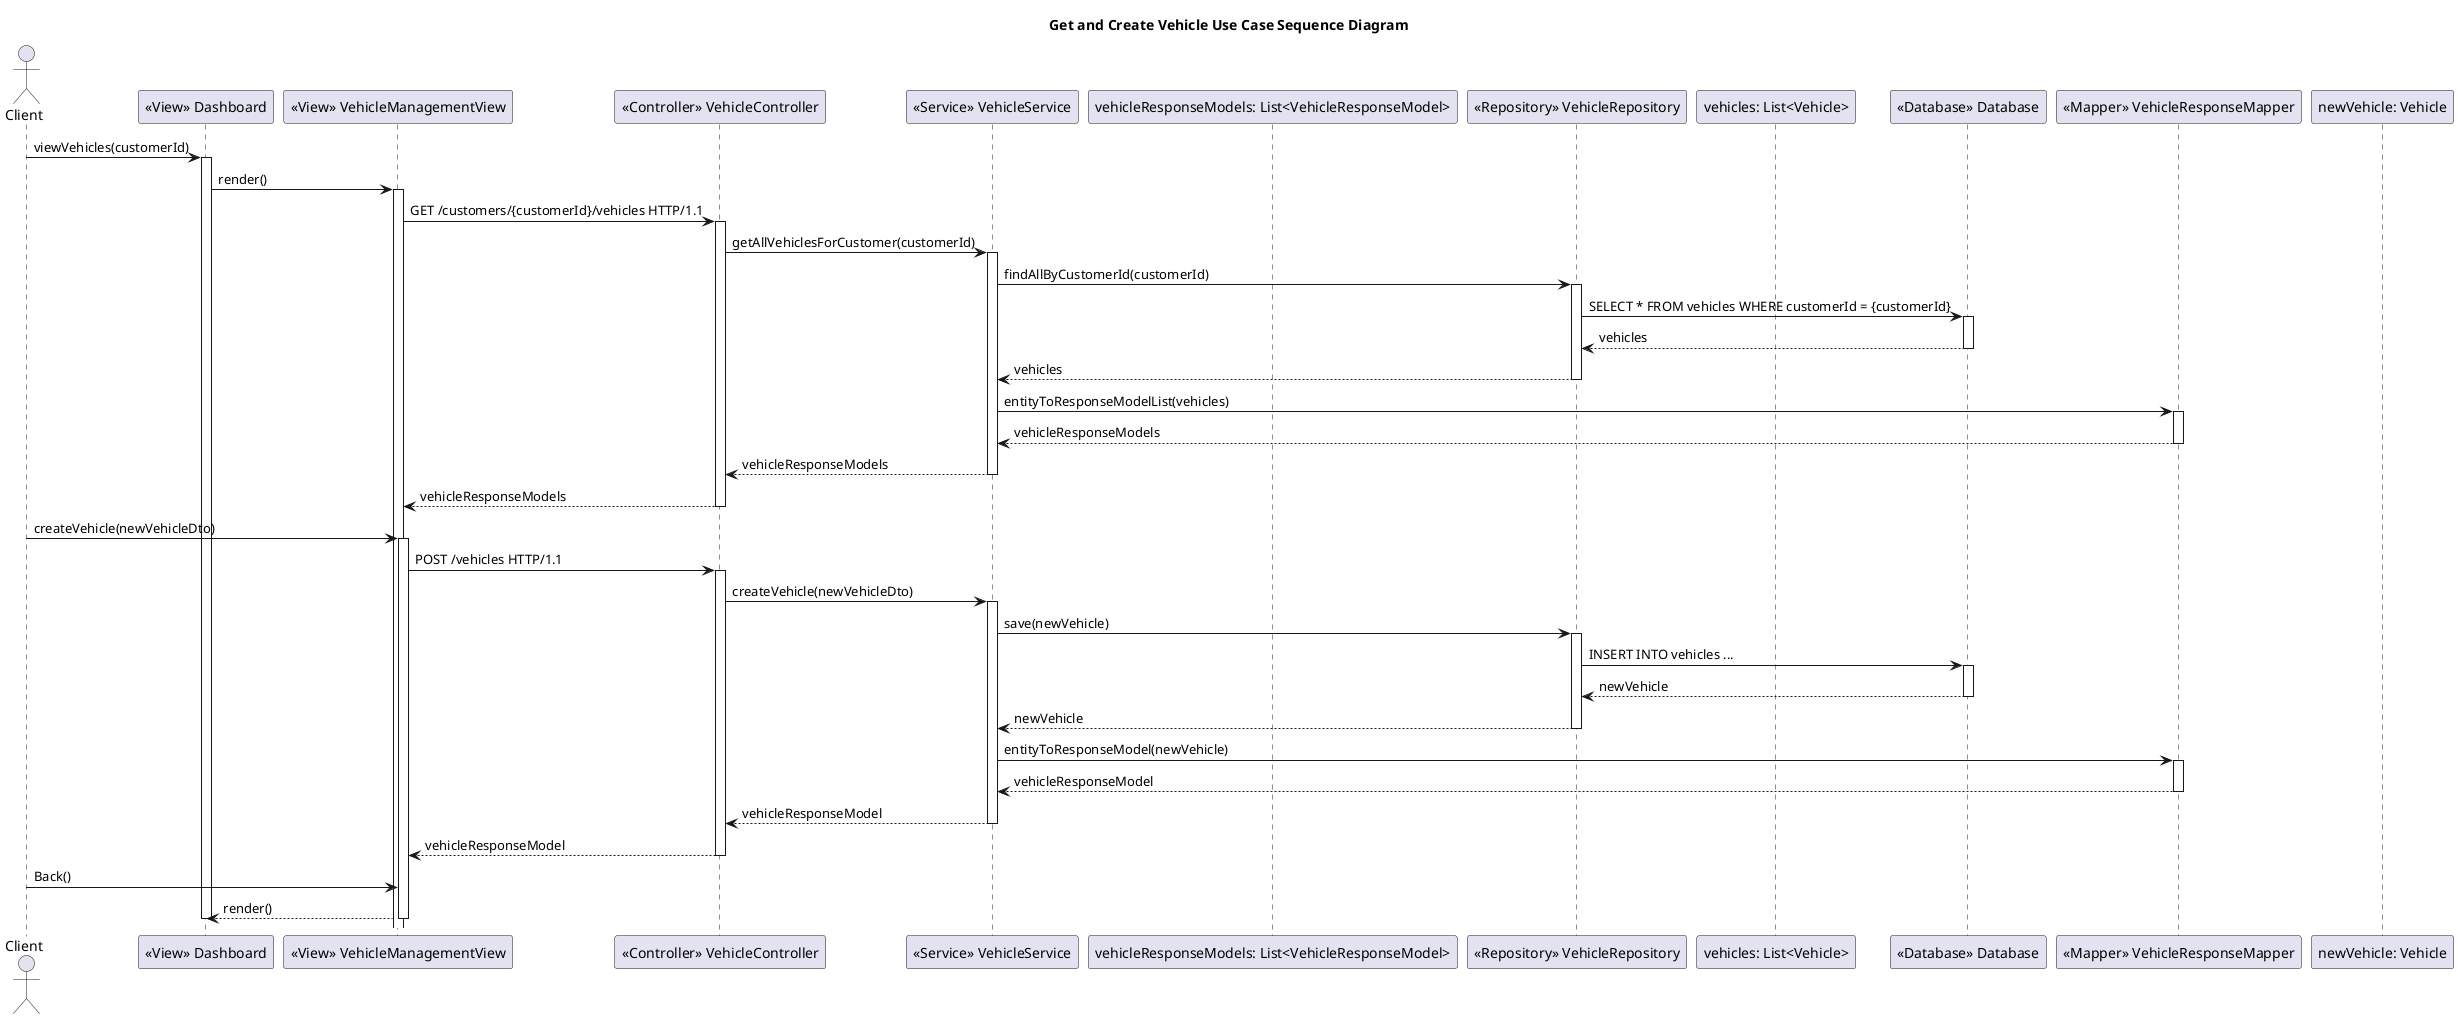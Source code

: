 @startuml

title Get and Create Vehicle Use Case Sequence Diagram

actor Client as "Client"

participant Dashboard as "<<View>> Dashboard"

participant VehicleManagementView as "<<View>> VehicleManagementView"

participant VehicleController as "<<Controller>> VehicleController"

participant VehicleService as "<<Service>> VehicleService"

participant vehicleResponseModels as "vehicleResponseModels: List<VehicleResponseModel>"

participant VehicleRepository as "<<Repository>> VehicleRepository"

participant vehicles as "vehicles: List<Vehicle>"

participant Database as "<<Database>> Database"

participant VehicleResponseMapper as "<<Mapper>> VehicleResponseMapper"

participant NewVehicle as "newVehicle: Vehicle"

' Get All Vehicles by Customer ID
Client -> Dashboard: viewVehicles(customerId)
activate Dashboard
Dashboard -> VehicleManagementView: render()
activate VehicleManagementView
VehicleManagementView -> VehicleController: GET /customers/{customerId}/vehicles HTTP/1.1
activate VehicleController
VehicleController -> VehicleService: getAllVehiclesForCustomer(customerId)
activate VehicleService
VehicleService -> VehicleRepository: findAllByCustomerId(customerId)
activate VehicleRepository
VehicleRepository -> Database: SELECT * FROM vehicles WHERE customerId = {customerId}
activate Database
Database --> VehicleRepository: vehicles
deactivate Database
VehicleRepository --> VehicleService: vehicles
deactivate VehicleRepository
VehicleService -> VehicleResponseMapper: entityToResponseModelList(vehicles)
activate VehicleResponseMapper
VehicleResponseMapper --> VehicleService: vehicleResponseModels
deactivate VehicleResponseMapper
VehicleService --> VehicleController : vehicleResponseModels
deactivate VehicleService
VehicleController --> VehicleManagementView : vehicleResponseModels
deactivate VehicleController

' Create New Vehicle
Client -> VehicleManagementView: createVehicle(newVehicleDto)
activate VehicleManagementView
VehicleManagementView -> VehicleController: POST /vehicles HTTP/1.1
activate VehicleController
VehicleController -> VehicleService: createVehicle(newVehicleDto)
activate VehicleService
VehicleService -> VehicleRepository: save(newVehicle)
activate VehicleRepository
VehicleRepository -> Database: INSERT INTO vehicles ...
activate Database
Database --> VehicleRepository: newVehicle
deactivate Database
VehicleRepository --> VehicleService: newVehicle
deactivate VehicleRepository
VehicleService -> VehicleResponseMapper: entityToResponseModel(newVehicle)
activate VehicleResponseMapper
VehicleResponseMapper --> VehicleService: vehicleResponseModel
deactivate VehicleResponseMapper
VehicleService --> VehicleController : vehicleResponseModel
deactivate VehicleService
VehicleController --> VehicleManagementView : vehicleResponseModel
deactivate VehicleController

' Return back to dashboard
Client -> VehicleManagementView: Back()
VehicleManagementView --> Dashboard: render()
deactivate VehicleManagementView
deactivate Dashboard

@enduml
